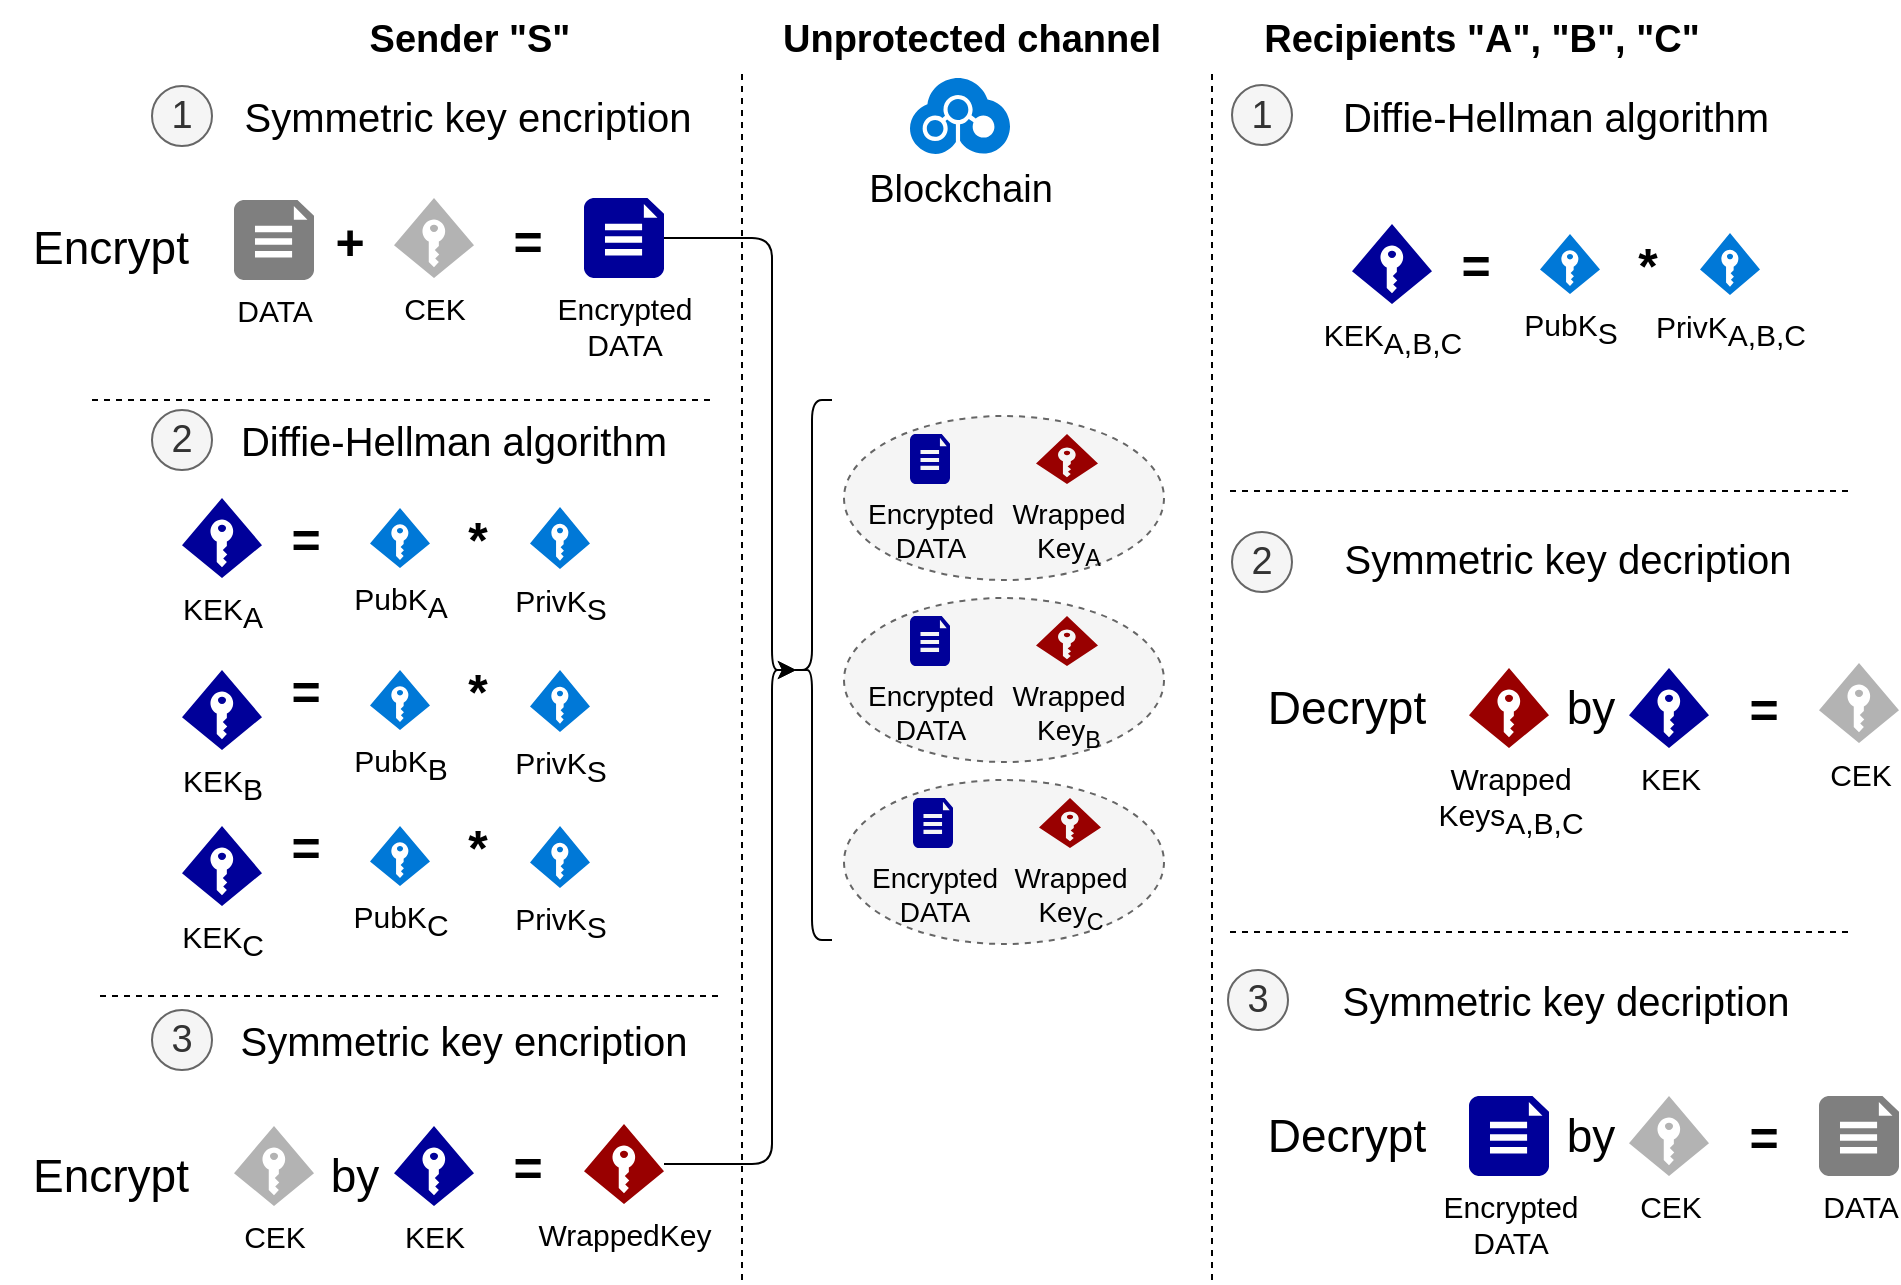 <mxfile version="11.1.2" type="device"><diagram id="K8nw-Frj2NznFkTzzrf4" name="Page-1"><mxGraphModel dx="1038" dy="554" grid="1" gridSize="10" guides="1" tooltips="1" connect="1" arrows="1" fold="1" page="1" pageScale="1" pageWidth="1100" pageHeight="850" math="0" shadow="0"><root><mxCell id="0"/><mxCell id="1" parent="0"/><mxCell id="jH6wzmLvrW6OHqlmwqve-7" value="" style="endArrow=none;dashed=1;html=1;" parent="1" edge="1"><mxGeometry width="50" height="50" relative="1" as="geometry"><mxPoint x="415" y="840" as="sourcePoint"/><mxPoint x="415" y="235" as="targetPoint"/></mxGeometry></mxCell><mxCell id="jH6wzmLvrW6OHqlmwqve-8" value="" style="endArrow=none;dashed=1;html=1;" parent="1" edge="1"><mxGeometry width="50" height="50" relative="1" as="geometry"><mxPoint x="650" y="840" as="sourcePoint"/><mxPoint x="650" y="235" as="targetPoint"/></mxGeometry></mxCell><mxCell id="jH6wzmLvrW6OHqlmwqve-9" value="Sender &quot;S&quot;" style="text;html=1;strokeColor=none;fillColor=none;align=center;verticalAlign=middle;whiteSpace=wrap;rounded=0;fontSize=19;fontStyle=1" parent="1" vertex="1"><mxGeometry x="169" y="200" width="220" height="40" as="geometry"/></mxCell><mxCell id="jH6wzmLvrW6OHqlmwqve-10" value="Unprotected channel" style="text;html=1;strokeColor=none;fillColor=none;align=center;verticalAlign=middle;whiteSpace=wrap;rounded=0;fontSize=19;fontStyle=1" parent="1" vertex="1"><mxGeometry x="420" y="200" width="220" height="40" as="geometry"/></mxCell><mxCell id="jH6wzmLvrW6OHqlmwqve-11" value="Recipients &quot;A&quot;, &quot;B&quot;, &quot;C&quot;" style="text;html=1;strokeColor=none;fillColor=none;align=center;verticalAlign=middle;whiteSpace=wrap;rounded=0;fontSize=19;fontStyle=1" parent="1" vertex="1"><mxGeometry x="660" y="200" width="250" height="40" as="geometry"/></mxCell><mxCell id="jH6wzmLvrW6OHqlmwqve-15" value="" style="endArrow=none;dashed=1;html=1;fontSize=19;entryX=0.99;entryY=1.012;entryDx=0;entryDy=0;entryPerimeter=0;" parent="1" edge="1"><mxGeometry width="50" height="50" relative="1" as="geometry"><mxPoint x="90" y="400" as="sourcePoint"/><mxPoint x="399.824" y="399.941" as="targetPoint"/></mxGeometry></mxCell><mxCell id="jH6wzmLvrW6OHqlmwqve-17" value="CEK" style="shadow=0;dashed=0;html=1;strokeColor=none;fillColor=#B3B3B3;labelPosition=center;verticalLabelPosition=bottom;verticalAlign=top;align=center;shape=mxgraph.azure.access_control;pointerEvents=1;fontSize=15;" parent="1" vertex="1"><mxGeometry x="241" y="299" width="40" height="40" as="geometry"/></mxCell><mxCell id="jH6wzmLvrW6OHqlmwqve-18" value="DATA" style="pointerEvents=1;shadow=0;dashed=0;html=1;strokeColor=none;labelPosition=center;verticalLabelPosition=bottom;verticalAlign=top;align=center;shape=mxgraph.azure.file_2;fillColor=#7F7F7F;fontSize=15;" parent="1" vertex="1"><mxGeometry x="161.0" y="300" width="40" height="40" as="geometry"/></mxCell><mxCell id="jH6wzmLvrW6OHqlmwqve-19" value="&lt;b&gt;&lt;font style=&quot;font-size: 25px&quot;&gt;+&lt;/font&gt;&lt;/b&gt;" style="text;html=1;strokeColor=none;fillColor=none;align=center;verticalAlign=middle;whiteSpace=wrap;rounded=0;fontSize=19;" parent="1" vertex="1"><mxGeometry x="199" y="310" width="40" height="20" as="geometry"/></mxCell><mxCell id="jH6wzmLvrW6OHqlmwqve-20" value="&lt;b&gt;&lt;font style=&quot;font-size: 25px&quot;&gt;=&lt;/font&gt;&lt;/b&gt;" style="text;html=1;strokeColor=none;fillColor=none;align=center;verticalAlign=middle;whiteSpace=wrap;rounded=0;fontSize=19;" parent="1" vertex="1"><mxGeometry x="288.0" y="310" width="40" height="20" as="geometry"/></mxCell><mxCell id="jH6wzmLvrW6OHqlmwqve-21" value="Encrypted&lt;br style=&quot;font-size: 15px;&quot;&gt;DATA" style="pointerEvents=1;shadow=0;dashed=0;html=1;strokeColor=none;labelPosition=center;verticalLabelPosition=bottom;verticalAlign=top;align=center;shape=mxgraph.azure.file_2;fillColor=#000099;fontSize=15;" parent="1" vertex="1"><mxGeometry x="336" y="299" width="40" height="40" as="geometry"/></mxCell><mxCell id="jH6wzmLvrW6OHqlmwqve-26" value="KEK&lt;sub style=&quot;font-size: 15px;&quot;&gt;A&lt;/sub&gt;" style="shadow=0;dashed=0;html=1;strokeColor=none;fillColor=#000099;labelPosition=center;verticalLabelPosition=bottom;verticalAlign=top;align=center;shape=mxgraph.azure.access_control;pointerEvents=1;fontSize=15;" parent="1" vertex="1"><mxGeometry x="135" y="449" width="40" height="40" as="geometry"/></mxCell><mxCell id="jH6wzmLvrW6OHqlmwqve-27" value="&lt;b&gt;&lt;font style=&quot;font-size: 25px&quot;&gt;=&lt;/font&gt;&lt;/b&gt;" style="text;html=1;strokeColor=none;fillColor=none;align=center;verticalAlign=middle;whiteSpace=wrap;rounded=0;fontSize=19;" parent="1" vertex="1"><mxGeometry x="177" y="535.0" width="40" height="20" as="geometry"/></mxCell><mxCell id="jH6wzmLvrW6OHqlmwqve-28" value="PubK&lt;sub style=&quot;font-size: 15px;&quot;&gt;A&lt;/sub&gt;" style="pointerEvents=1;shadow=0;dashed=0;html=1;strokeColor=none;labelPosition=center;verticalLabelPosition=bottom;verticalAlign=top;align=center;shape=mxgraph.azure.access_control;fillColor=#0078D7;fontSize=15;" parent="1" vertex="1"><mxGeometry x="229" y="454" width="30" height="30" as="geometry"/></mxCell><mxCell id="jH6wzmLvrW6OHqlmwqve-31" value="&lt;b&gt;&lt;font style=&quot;font-size: 25px&quot;&gt;*&lt;/font&gt;&lt;/b&gt;" style="text;html=1;strokeColor=none;fillColor=none;align=center;verticalAlign=middle;whiteSpace=wrap;rounded=0;fontSize=19;" parent="1" vertex="1"><mxGeometry x="263" y="459.0" width="40" height="20" as="geometry"/></mxCell><mxCell id="jH6wzmLvrW6OHqlmwqve-32" value="PrivK&lt;span style=&quot;font-size: 15px;&quot;&gt;&lt;sub style=&quot;font-size: 15px;&quot;&gt;S&lt;/sub&gt;&lt;/span&gt;" style="pointerEvents=1;shadow=0;dashed=0;html=1;strokeColor=none;labelPosition=center;verticalLabelPosition=bottom;verticalAlign=top;align=center;shape=mxgraph.azure.access_control;fillColor=#0078D7;fontSize=15;" parent="1" vertex="1"><mxGeometry x="309" y="453.5" width="30" height="31" as="geometry"/></mxCell><mxCell id="jH6wzmLvrW6OHqlmwqve-33" value="Blockchain" style="shadow=0;dashed=0;html=1;strokeColor=none;labelPosition=center;verticalLabelPosition=bottom;verticalAlign=top;align=center;shape=mxgraph.mscae.cloud.blockchain;fillColor=#0079D6;fontSize=19;" parent="1" vertex="1"><mxGeometry x="499" y="239" width="50" height="38" as="geometry"/></mxCell><mxCell id="jH6wzmLvrW6OHqlmwqve-34" value="&lt;b&gt;&lt;font style=&quot;font-size: 25px&quot;&gt;=&lt;/font&gt;&lt;/b&gt;" style="text;html=1;strokeColor=none;fillColor=none;align=center;verticalAlign=middle;whiteSpace=wrap;rounded=0;fontSize=19;" parent="1" vertex="1"><mxGeometry x="762.0" y="322" width="40" height="20" as="geometry"/></mxCell><mxCell id="jH6wzmLvrW6OHqlmwqve-35" value="1" style="ellipse;whiteSpace=wrap;html=1;aspect=fixed;fillColor=#f5f5f5;fontSize=19;strokeColor=#666666;fontColor=#333333;backgroundOutline=1;noLabel=0;shadow=0;" parent="1" vertex="1"><mxGeometry x="120" y="243" width="30" height="30" as="geometry"/></mxCell><mxCell id="jH6wzmLvrW6OHqlmwqve-36" value="2" style="ellipse;whiteSpace=wrap;html=1;aspect=fixed;fillColor=#f5f5f5;fontSize=19;strokeColor=#666666;fontColor=#333333;backgroundOutline=1;noLabel=0;shadow=0;" parent="1" vertex="1"><mxGeometry x="120" y="405" width="30" height="30" as="geometry"/></mxCell><mxCell id="jH6wzmLvrW6OHqlmwqve-37" value="PubK&lt;span style=&quot;font-size: 15px;&quot;&gt;&lt;sub style=&quot;font-size: 15px;&quot;&gt;S&lt;/sub&gt;&lt;/span&gt;" style="pointerEvents=1;shadow=0;dashed=0;html=1;strokeColor=none;labelPosition=center;verticalLabelPosition=bottom;verticalAlign=top;align=center;shape=mxgraph.azure.access_control;fillColor=#0078D7;fontSize=15;" parent="1" vertex="1"><mxGeometry x="814.0" y="317.0" width="30" height="30" as="geometry"/></mxCell><mxCell id="jH6wzmLvrW6OHqlmwqve-38" value="&lt;b&gt;&lt;font style=&quot;font-size: 25px&quot;&gt;*&lt;/font&gt;&lt;/b&gt;" style="text;html=1;strokeColor=none;fillColor=none;align=center;verticalAlign=middle;whiteSpace=wrap;rounded=0;fontSize=19;" parent="1" vertex="1"><mxGeometry x="848" y="322.0" width="40" height="20" as="geometry"/></mxCell><mxCell id="jH6wzmLvrW6OHqlmwqve-39" value="PrivK&lt;span style=&quot;font-size: 15px;&quot;&gt;&lt;sub style=&quot;font-size: 15px;&quot;&gt;A,B,C&lt;/sub&gt;&lt;/span&gt;" style="pointerEvents=1;shadow=0;dashed=0;html=1;strokeColor=none;labelPosition=center;verticalLabelPosition=bottom;verticalAlign=top;align=center;shape=mxgraph.azure.access_control;fillColor=#0078D7;fontSize=15;" parent="1" vertex="1"><mxGeometry x="894.0" y="316.5" width="30" height="31" as="geometry"/></mxCell><mxCell id="jH6wzmLvrW6OHqlmwqve-40" value="PubK&lt;sub style=&quot;font-size: 15px;&quot;&gt;B&lt;/sub&gt;" style="pointerEvents=1;shadow=0;dashed=0;html=1;strokeColor=none;labelPosition=center;verticalLabelPosition=bottom;verticalAlign=top;align=center;shape=mxgraph.azure.access_control;fillColor=#0078D7;fontSize=15;" parent="1" vertex="1"><mxGeometry x="229" y="535" width="30" height="30" as="geometry"/></mxCell><mxCell id="jH6wzmLvrW6OHqlmwqve-41" value="&lt;b&gt;&lt;font style=&quot;font-size: 25px&quot;&gt;*&lt;/font&gt;&lt;/b&gt;" style="text;html=1;strokeColor=none;fillColor=none;align=center;verticalAlign=middle;whiteSpace=wrap;rounded=0;fontSize=19;" parent="1" vertex="1"><mxGeometry x="263" y="535.0" width="40" height="20" as="geometry"/></mxCell><mxCell id="jH6wzmLvrW6OHqlmwqve-42" value="PrivK&lt;span style=&quot;font-size: 15px;&quot;&gt;&lt;sub style=&quot;font-size: 15px;&quot;&gt;S&lt;/sub&gt;&lt;/span&gt;" style="pointerEvents=1;shadow=0;dashed=0;html=1;strokeColor=none;labelPosition=center;verticalLabelPosition=bottom;verticalAlign=top;align=center;shape=mxgraph.azure.access_control;fillColor=#0078D7;fontSize=15;" parent="1" vertex="1"><mxGeometry x="309" y="535" width="30" height="31" as="geometry"/></mxCell><mxCell id="jH6wzmLvrW6OHqlmwqve-47" value="PubK&lt;sub style=&quot;font-size: 15px;&quot;&gt;C&lt;/sub&gt;" style="pointerEvents=1;shadow=0;dashed=0;html=1;strokeColor=none;labelPosition=center;verticalLabelPosition=bottom;verticalAlign=top;align=center;shape=mxgraph.azure.access_control;fillColor=#0078D7;fontSize=15;" parent="1" vertex="1"><mxGeometry x="229" y="613.0" width="30" height="30" as="geometry"/></mxCell><mxCell id="jH6wzmLvrW6OHqlmwqve-48" value="&lt;b&gt;&lt;font style=&quot;font-size: 25px&quot;&gt;*&lt;/font&gt;&lt;/b&gt;" style="text;html=1;strokeColor=none;fillColor=none;align=center;verticalAlign=middle;whiteSpace=wrap;rounded=0;fontSize=19;" parent="1" vertex="1"><mxGeometry x="263" y="613.0" width="40" height="20" as="geometry"/></mxCell><mxCell id="jH6wzmLvrW6OHqlmwqve-49" value="PrivK&lt;span style=&quot;font-size: 15px;&quot;&gt;&lt;sub style=&quot;font-size: 15px;&quot;&gt;S&lt;/sub&gt;&lt;/span&gt;" style="pointerEvents=1;shadow=0;dashed=0;html=1;strokeColor=none;labelPosition=center;verticalLabelPosition=bottom;verticalAlign=top;align=center;shape=mxgraph.azure.access_control;fillColor=#0078D7;fontSize=15;" parent="1" vertex="1"><mxGeometry x="309" y="613" width="30" height="31" as="geometry"/></mxCell><mxCell id="jH6wzmLvrW6OHqlmwqve-56" value="" style="endArrow=none;dashed=1;html=1;fontSize=19;entryX=0.99;entryY=1.012;entryDx=0;entryDy=0;entryPerimeter=0;" parent="1" edge="1"><mxGeometry width="50" height="50" relative="1" as="geometry"><mxPoint x="94" y="698" as="sourcePoint"/><mxPoint x="403.824" y="697.941" as="targetPoint"/></mxGeometry></mxCell><mxCell id="jH6wzmLvrW6OHqlmwqve-57" value="3" style="ellipse;whiteSpace=wrap;html=1;aspect=fixed;fillColor=#f5f5f5;fontSize=19;strokeColor=#666666;fontColor=#333333;backgroundOutline=1;noLabel=0;shadow=0;" parent="1" vertex="1"><mxGeometry x="120" y="705" width="30" height="30" as="geometry"/></mxCell><mxCell id="jH6wzmLvrW6OHqlmwqve-59" value="Encrypt" style="text;html=1;strokeColor=none;fillColor=none;align=center;verticalAlign=middle;whiteSpace=wrap;rounded=0;shadow=0;fontSize=23;" parent="1" vertex="1"><mxGeometry x="44.0" y="773" width="111" height="30" as="geometry"/></mxCell><mxCell id="jH6wzmLvrW6OHqlmwqve-60" value="CEK" style="shadow=0;dashed=0;html=1;strokeColor=none;fillColor=#B3B3B3;labelPosition=center;verticalLabelPosition=bottom;verticalAlign=top;align=center;shape=mxgraph.azure.access_control;pointerEvents=1;fontSize=15;" parent="1" vertex="1"><mxGeometry x="161.0" y="763" width="40" height="40" as="geometry"/></mxCell><mxCell id="jH6wzmLvrW6OHqlmwqve-61" value="by" style="text;html=1;strokeColor=none;fillColor=none;align=center;verticalAlign=middle;whiteSpace=wrap;rounded=0;shadow=0;fontSize=23;" parent="1" vertex="1"><mxGeometry x="205" y="773" width="33" height="30" as="geometry"/></mxCell><mxCell id="jH6wzmLvrW6OHqlmwqve-62" value="KEK" style="shadow=0;dashed=0;html=1;strokeColor=none;fillColor=#000099;labelPosition=center;verticalLabelPosition=bottom;verticalAlign=top;align=center;shape=mxgraph.azure.access_control;pointerEvents=1;fontSize=15;" parent="1" vertex="1"><mxGeometry x="241.0" y="763" width="40" height="40" as="geometry"/></mxCell><mxCell id="jH6wzmLvrW6OHqlmwqve-63" value="&lt;b&gt;&lt;font style=&quot;font-size: 25px&quot;&gt;=&lt;/font&gt;&lt;/b&gt;" style="text;html=1;strokeColor=none;fillColor=none;align=center;verticalAlign=middle;whiteSpace=wrap;rounded=0;fontSize=19;" parent="1" vertex="1"><mxGeometry x="288.0" y="773" width="40" height="20" as="geometry"/></mxCell><mxCell id="jH6wzmLvrW6OHqlmwqve-64" value="WrappedKey" style="shadow=0;dashed=0;html=1;strokeColor=none;fillColor=#990000;labelPosition=center;verticalLabelPosition=bottom;verticalAlign=top;align=center;shape=mxgraph.azure.access_control;pointerEvents=1;fontSize=15;" parent="1" vertex="1"><mxGeometry x="336.0" y="762" width="40" height="40" as="geometry"/></mxCell><mxCell id="jH6wzmLvrW6OHqlmwqve-65" value="" style="endArrow=classic;html=1;fontSize=23;fontColor=#990000;entryX=0.1;entryY=0.5;entryDx=0;entryDy=0;entryPerimeter=0;edgeStyle=orthogonalEdgeStyle;exitX=1;exitY=0.5;exitDx=0;exitDy=0;exitPerimeter=0;" parent="1" source="jH6wzmLvrW6OHqlmwqve-21" target="jH6wzmLvrW6OHqlmwqve-67" edge="1"><mxGeometry width="50" height="50" relative="1" as="geometry"><mxPoint x="360" y="370" as="sourcePoint"/><mxPoint x="442" y="520" as="targetPoint"/><Array as="points"><mxPoint x="430" y="319"/><mxPoint x="430" y="535"/></Array></mxGeometry></mxCell><mxCell id="jH6wzmLvrW6OHqlmwqve-66" value="" style="endArrow=classic;html=1;fontSize=23;fontColor=#990000;entryX=0.1;entryY=0.5;entryDx=0;entryDy=0;entryPerimeter=0;edgeStyle=orthogonalEdgeStyle;" parent="1" source="jH6wzmLvrW6OHqlmwqve-64" target="jH6wzmLvrW6OHqlmwqve-67" edge="1"><mxGeometry width="50" height="50" relative="1" as="geometry"><mxPoint x="381" y="740" as="sourcePoint"/><mxPoint x="440" y="540" as="targetPoint"/><Array as="points"><mxPoint x="430" y="782"/><mxPoint x="430" y="535"/></Array></mxGeometry></mxCell><mxCell id="jH6wzmLvrW6OHqlmwqve-67" value="" style="shape=curlyBracket;whiteSpace=wrap;html=1;rounded=1;shadow=0;fillColor=none;fontSize=19;" parent="1" vertex="1"><mxGeometry x="440" y="400" width="20" height="270" as="geometry"/></mxCell><mxCell id="jH6wzmLvrW6OHqlmwqve-68" value="" style="ellipse;whiteSpace=wrap;html=1;shadow=0;fillColor=#f5f5f5;fontSize=23;fontColor=#333333;dashed=1;strokeColor=#666666;" parent="1" vertex="1"><mxGeometry x="466" y="408" width="160" height="82" as="geometry"/></mxCell><mxCell id="jH6wzmLvrW6OHqlmwqve-69" value="Encrypted&lt;br style=&quot;font-size: 14px;&quot;&gt;DATA" style="pointerEvents=1;shadow=0;dashed=0;html=1;strokeColor=none;labelPosition=center;verticalLabelPosition=bottom;verticalAlign=top;align=center;shape=mxgraph.azure.file_2;fillColor=#000099;fontSize=14;" parent="1" vertex="1"><mxGeometry x="499" y="417" width="20" height="25" as="geometry"/></mxCell><mxCell id="jH6wzmLvrW6OHqlmwqve-70" value="Wrapped&lt;br&gt;Key&lt;sub&gt;A&lt;/sub&gt;" style="shadow=0;dashed=0;html=1;strokeColor=none;fillColor=#990000;labelPosition=center;verticalLabelPosition=bottom;verticalAlign=top;align=center;shape=mxgraph.azure.access_control;pointerEvents=1;fontSize=14;" parent="1" vertex="1"><mxGeometry x="562" y="417" width="31" height="25" as="geometry"/></mxCell><mxCell id="jH6wzmLvrW6OHqlmwqve-73" value="" style="ellipse;whiteSpace=wrap;html=1;shadow=0;fillColor=#f5f5f5;fontSize=23;fontColor=#333333;dashed=1;strokeColor=#666666;" parent="1" vertex="1"><mxGeometry x="466.0" y="499" width="160" height="82" as="geometry"/></mxCell><mxCell id="jH6wzmLvrW6OHqlmwqve-74" value="Encrypted&lt;br style=&quot;font-size: 14px;&quot;&gt;DATA" style="pointerEvents=1;shadow=0;dashed=0;html=1;strokeColor=none;labelPosition=center;verticalLabelPosition=bottom;verticalAlign=top;align=center;shape=mxgraph.azure.file_2;fillColor=#000099;fontSize=14;" parent="1" vertex="1"><mxGeometry x="499" y="508" width="20" height="25" as="geometry"/></mxCell><mxCell id="jH6wzmLvrW6OHqlmwqve-75" value="Wrapped&lt;br&gt;Key&lt;sub&gt;B&lt;/sub&gt;" style="shadow=0;dashed=0;html=1;strokeColor=none;fillColor=#990000;labelPosition=center;verticalLabelPosition=bottom;verticalAlign=top;align=center;shape=mxgraph.azure.access_control;pointerEvents=1;fontSize=14;" parent="1" vertex="1"><mxGeometry x="562" y="508" width="31" height="25" as="geometry"/></mxCell><mxCell id="jH6wzmLvrW6OHqlmwqve-76" value="" style="ellipse;whiteSpace=wrap;html=1;shadow=0;fillColor=#f5f5f5;fontSize=23;fontColor=#333333;dashed=1;strokeColor=#666666;" parent="1" vertex="1"><mxGeometry x="466.0" y="590" width="160" height="82" as="geometry"/></mxCell><mxCell id="jH6wzmLvrW6OHqlmwqve-77" value="Encrypted&lt;br style=&quot;font-size: 14px;&quot;&gt;DATA" style="pointerEvents=1;shadow=0;dashed=0;html=1;strokeColor=none;labelPosition=center;verticalLabelPosition=bottom;verticalAlign=top;align=center;shape=mxgraph.azure.file_2;fillColor=#000099;fontSize=14;" parent="1" vertex="1"><mxGeometry x="500.5" y="599" width="20" height="25" as="geometry"/></mxCell><mxCell id="jH6wzmLvrW6OHqlmwqve-78" value="Wrapped&lt;br&gt;Key&lt;sub&gt;C&lt;/sub&gt;" style="shadow=0;dashed=0;html=1;strokeColor=none;fillColor=#990000;labelPosition=center;verticalLabelPosition=bottom;verticalAlign=top;align=center;shape=mxgraph.azure.access_control;pointerEvents=1;fontSize=14;" parent="1" vertex="1"><mxGeometry x="563.5" y="599" width="31" height="25" as="geometry"/></mxCell><mxCell id="jH6wzmLvrW6OHqlmwqve-79" value="Diffie-Hellman algorithm" style="text;html=1;strokeColor=none;fillColor=none;align=center;verticalAlign=middle;whiteSpace=wrap;rounded=0;shadow=0;fontSize=20;" parent="1" vertex="1"><mxGeometry x="142" y="405.0" width="258" height="30" as="geometry"/></mxCell><mxCell id="jH6wzmLvrW6OHqlmwqve-128" value="Decrypt" style="text;html=1;strokeColor=none;fillColor=none;align=center;verticalAlign=middle;whiteSpace=wrap;rounded=0;shadow=0;fontSize=23;" parent="1" vertex="1"><mxGeometry x="661.5" y="539" width="111" height="30" as="geometry"/></mxCell><mxCell id="jH6wzmLvrW6OHqlmwqve-130" value="by" style="text;html=1;strokeColor=none;fillColor=none;align=center;verticalAlign=middle;whiteSpace=wrap;rounded=0;shadow=0;fontSize=23;" parent="1" vertex="1"><mxGeometry x="822.5" y="539.0" width="33" height="30" as="geometry"/></mxCell><mxCell id="jH6wzmLvrW6OHqlmwqve-131" value="KEK" style="shadow=0;dashed=0;html=1;strokeColor=none;fillColor=#000099;labelPosition=center;verticalLabelPosition=bottom;verticalAlign=top;align=center;shape=mxgraph.azure.access_control;pointerEvents=1;fontSize=15;" parent="1" vertex="1"><mxGeometry x="858.5" y="534.0" width="40" height="40" as="geometry"/></mxCell><mxCell id="jH6wzmLvrW6OHqlmwqve-133" value="Wrapped&lt;br style=&quot;font-size: 15px&quot;&gt;Keys&lt;sub style=&quot;font-size: 15px&quot;&gt;A,B,C&lt;/sub&gt;" style="shadow=0;dashed=0;html=1;strokeColor=none;fillColor=#990000;labelPosition=center;verticalLabelPosition=bottom;verticalAlign=top;align=center;shape=mxgraph.azure.access_control;pointerEvents=1;fontSize=15;" parent="1" vertex="1"><mxGeometry x="778.5" y="534.0" width="40" height="40" as="geometry"/></mxCell><mxCell id="jH6wzmLvrW6OHqlmwqve-134" value="1" style="ellipse;whiteSpace=wrap;html=1;aspect=fixed;fillColor=#f5f5f5;fontSize=19;strokeColor=#666666;fontColor=#333333;backgroundOutline=1;noLabel=0;shadow=0;" parent="1" vertex="1"><mxGeometry x="660" y="242.5" width="30" height="30" as="geometry"/></mxCell><mxCell id="jH6wzmLvrW6OHqlmwqve-135" value="" style="endArrow=none;dashed=1;html=1;fontSize=19;entryX=0.99;entryY=1.012;entryDx=0;entryDy=0;entryPerimeter=0;" parent="1" edge="1"><mxGeometry width="50" height="50" relative="1" as="geometry"><mxPoint x="659" y="445.5" as="sourcePoint"/><mxPoint x="968.824" y="445.441" as="targetPoint"/></mxGeometry></mxCell><mxCell id="jH6wzmLvrW6OHqlmwqve-137" value="2" style="ellipse;whiteSpace=wrap;html=1;aspect=fixed;fillColor=#f5f5f5;fontSize=19;strokeColor=#666666;fontColor=#333333;backgroundOutline=1;noLabel=0;shadow=0;" parent="1" vertex="1"><mxGeometry x="660" y="466" width="30" height="30" as="geometry"/></mxCell><mxCell id="jH6wzmLvrW6OHqlmwqve-138" value="Diffie-Hellman algorithm" style="text;html=1;strokeColor=none;fillColor=none;align=center;verticalAlign=middle;whiteSpace=wrap;rounded=0;shadow=0;fontSize=20;" parent="1" vertex="1"><mxGeometry x="693" y="242.5" width="258" height="30" as="geometry"/></mxCell><mxCell id="jH6wzmLvrW6OHqlmwqve-141" value="" style="endArrow=none;dashed=1;html=1;fontSize=19;entryX=0.99;entryY=1.012;entryDx=0;entryDy=0;entryPerimeter=0;" parent="1" edge="1"><mxGeometry width="50" height="50" relative="1" as="geometry"><mxPoint x="659" y="666" as="sourcePoint"/><mxPoint x="968.824" y="665.941" as="targetPoint"/></mxGeometry></mxCell><mxCell id="jH6wzmLvrW6OHqlmwqve-142" value="3" style="ellipse;whiteSpace=wrap;html=1;aspect=fixed;fillColor=#f5f5f5;fontSize=19;strokeColor=#666666;fontColor=#333333;backgroundOutline=1;noLabel=0;shadow=0;" parent="1" vertex="1"><mxGeometry x="658" y="685.0" width="30" height="30" as="geometry"/></mxCell><mxCell id="jH6wzmLvrW6OHqlmwqve-143" value="Decrypt" style="text;html=1;strokeColor=none;fillColor=none;align=center;verticalAlign=middle;whiteSpace=wrap;rounded=0;shadow=0;fontSize=23;" parent="1" vertex="1"><mxGeometry x="661.5" y="753" width="111" height="30" as="geometry"/></mxCell><mxCell id="jH6wzmLvrW6OHqlmwqve-145" value="Encrypted&lt;br style=&quot;font-size: 15px;&quot;&gt;DATA" style="pointerEvents=1;shadow=0;dashed=0;html=1;strokeColor=none;labelPosition=center;verticalLabelPosition=bottom;verticalAlign=top;align=center;shape=mxgraph.azure.file_2;fillColor=#000099;fontSize=15;" parent="1" vertex="1"><mxGeometry x="778.5" y="748" width="40" height="40" as="geometry"/></mxCell><mxCell id="jH6wzmLvrW6OHqlmwqve-146" value="by" style="text;html=1;strokeColor=none;fillColor=none;align=center;verticalAlign=middle;whiteSpace=wrap;rounded=0;shadow=0;fontSize=23;" parent="1" vertex="1"><mxGeometry x="822.5" y="753" width="33" height="30" as="geometry"/></mxCell><mxCell id="jH6wzmLvrW6OHqlmwqve-147" value="CEK" style="shadow=0;dashed=0;html=1;strokeColor=none;fillColor=#B3B3B3;labelPosition=center;verticalLabelPosition=bottom;verticalAlign=top;align=center;shape=mxgraph.azure.access_control;pointerEvents=1;fontSize=15;" parent="1" vertex="1"><mxGeometry x="858.5" y="748" width="40" height="40" as="geometry"/></mxCell><mxCell id="Lou2tmIj64B-eZe_B_2n-1" value="&lt;b&gt;&lt;font style=&quot;font-size: 25px&quot;&gt;=&lt;/font&gt;&lt;/b&gt;" style="text;html=1;strokeColor=none;fillColor=none;align=center;verticalAlign=middle;whiteSpace=wrap;rounded=0;fontSize=19;" parent="1" vertex="1"><mxGeometry x="177.0" y="459.0" width="40" height="20" as="geometry"/></mxCell><mxCell id="Lou2tmIj64B-eZe_B_2n-2" value="KEK&lt;sub style=&quot;font-size: 15px;&quot;&gt;B&lt;/sub&gt;" style="shadow=0;dashed=0;html=1;strokeColor=none;fillColor=#000099;labelPosition=center;verticalLabelPosition=bottom;verticalAlign=top;align=center;shape=mxgraph.azure.access_control;pointerEvents=1;fontSize=15;" parent="1" vertex="1"><mxGeometry x="135" y="535" width="40" height="40" as="geometry"/></mxCell><mxCell id="Lou2tmIj64B-eZe_B_2n-3" value="KEK&lt;sub style=&quot;font-size: 15px;&quot;&gt;C&lt;/sub&gt;" style="shadow=0;dashed=0;html=1;strokeColor=none;fillColor=#000099;labelPosition=center;verticalLabelPosition=bottom;verticalAlign=top;align=center;shape=mxgraph.azure.access_control;pointerEvents=1;fontSize=15;" parent="1" vertex="1"><mxGeometry x="135" y="613.0" width="40" height="40" as="geometry"/></mxCell><mxCell id="Lou2tmIj64B-eZe_B_2n-4" value="&lt;b&gt;&lt;font style=&quot;font-size: 25px&quot;&gt;=&lt;/font&gt;&lt;/b&gt;" style="text;html=1;strokeColor=none;fillColor=none;align=center;verticalAlign=middle;whiteSpace=wrap;rounded=0;fontSize=19;" parent="1" vertex="1"><mxGeometry x="177.0" y="613.0" width="40" height="20" as="geometry"/></mxCell><mxCell id="Lou2tmIj64B-eZe_B_2n-5" value="Symmetric key encription" style="text;html=1;strokeColor=none;fillColor=none;align=center;verticalAlign=middle;whiteSpace=wrap;rounded=0;shadow=0;fontSize=20;" parent="1" vertex="1"><mxGeometry x="149" y="243" width="258" height="30" as="geometry"/></mxCell><mxCell id="Lou2tmIj64B-eZe_B_2n-6" value="Symmetric key encription" style="text;html=1;strokeColor=none;fillColor=none;align=center;verticalAlign=middle;whiteSpace=wrap;rounded=0;shadow=0;fontSize=20;" parent="1" vertex="1"><mxGeometry x="147" y="705" width="258" height="30" as="geometry"/></mxCell><mxCell id="Lou2tmIj64B-eZe_B_2n-7" value="Encrypt" style="text;html=1;strokeColor=none;fillColor=none;align=center;verticalAlign=middle;whiteSpace=wrap;rounded=0;shadow=0;fontSize=23;" parent="1" vertex="1"><mxGeometry x="44.0" y="309" width="111" height="30" as="geometry"/></mxCell><mxCell id="Lou2tmIj64B-eZe_B_2n-8" value="KEK&lt;sub style=&quot;font-size: 15px;&quot;&gt;A,B,C&lt;/sub&gt;" style="shadow=0;dashed=0;html=1;strokeColor=none;fillColor=#000099;labelPosition=center;verticalLabelPosition=bottom;verticalAlign=top;align=center;shape=mxgraph.azure.access_control;pointerEvents=1;fontSize=15;" parent="1" vertex="1"><mxGeometry x="720.0" y="312.0" width="40" height="40" as="geometry"/></mxCell><mxCell id="Lou2tmIj64B-eZe_B_2n-14" value="Symmetric key decription" style="text;html=1;strokeColor=none;fillColor=none;align=center;verticalAlign=middle;whiteSpace=wrap;rounded=0;shadow=0;fontSize=20;" parent="1" vertex="1"><mxGeometry x="698.5" y="464" width="258" height="30" as="geometry"/></mxCell><mxCell id="Lou2tmIj64B-eZe_B_2n-21" value="&lt;b&gt;&lt;font style=&quot;font-size: 25px&quot;&gt;=&lt;/font&gt;&lt;/b&gt;" style="text;html=1;strokeColor=none;fillColor=none;align=center;verticalAlign=middle;whiteSpace=wrap;rounded=0;fontSize=19;" parent="1" vertex="1"><mxGeometry x="905.5" y="544.0" width="40" height="20" as="geometry"/></mxCell><mxCell id="Lou2tmIj64B-eZe_B_2n-23" value="CEK" style="shadow=0;dashed=0;html=1;strokeColor=none;fillColor=#B3B3B3;labelPosition=center;verticalLabelPosition=bottom;verticalAlign=top;align=center;shape=mxgraph.azure.access_control;pointerEvents=1;fontSize=15;" parent="1" vertex="1"><mxGeometry x="953.5" y="531.5" width="40" height="40" as="geometry"/></mxCell><mxCell id="Lou2tmIj64B-eZe_B_2n-24" value="DATA" style="pointerEvents=1;shadow=0;dashed=0;html=1;strokeColor=none;labelPosition=center;verticalLabelPosition=bottom;verticalAlign=top;align=center;shape=mxgraph.azure.file_2;fillColor=#7F7F7F;fontSize=15;" parent="1" vertex="1"><mxGeometry x="953.5" y="748" width="40" height="40" as="geometry"/></mxCell><mxCell id="Lou2tmIj64B-eZe_B_2n-25" value="&lt;b&gt;&lt;font style=&quot;font-size: 25px&quot;&gt;=&lt;/font&gt;&lt;/b&gt;" style="text;html=1;strokeColor=none;fillColor=none;align=center;verticalAlign=middle;whiteSpace=wrap;rounded=0;fontSize=19;" parent="1" vertex="1"><mxGeometry x="905.5" y="758" width="40" height="20" as="geometry"/></mxCell><mxCell id="Lou2tmIj64B-eZe_B_2n-26" value="Symmetric key decription" style="text;html=1;strokeColor=none;fillColor=none;align=center;verticalAlign=middle;whiteSpace=wrap;rounded=0;shadow=0;fontSize=20;" parent="1" vertex="1"><mxGeometry x="697.5" y="685.0" width="258" height="30" as="geometry"/></mxCell></root></mxGraphModel></diagram><diagram id="vAHy94SlP3zA8Klni5-k" name="Page-2"><mxGraphModel dx="865" dy="462" grid="1" gridSize="10" guides="1" tooltips="1" connect="1" arrows="1" fold="1" page="1" pageScale="1" pageWidth="1100" pageHeight="850" math="0" shadow="0"><root><mxCell id="SsNb9FX3GV59CzNqAkaX-0"/><mxCell id="SsNb9FX3GV59CzNqAkaX-1" parent="SsNb9FX3GV59CzNqAkaX-0"/><mxCell id="kiGuiiTLv8BUpRDZCDA9-0" value="Mainnet" style="shadow=0;dashed=0;html=1;strokeColor=none;labelPosition=center;verticalLabelPosition=bottom;verticalAlign=top;align=center;shape=mxgraph.mscae.cloud.blockchain;fillColor=#0079D6;fontSize=22;" parent="SsNb9FX3GV59CzNqAkaX-1" vertex="1"><mxGeometry x="120" y="200" width="50" height="38" as="geometry"/></mxCell><mxCell id="kiGuiiTLv8BUpRDZCDA9-1" value="Sidechain" style="shadow=0;dashed=0;html=1;strokeColor=none;labelPosition=center;verticalLabelPosition=bottom;verticalAlign=top;align=center;shape=mxgraph.mscae.cloud.blockchain;fillColor=#0079D6;fontSize=22;" parent="SsNb9FX3GV59CzNqAkaX-1" vertex="1"><mxGeometry x="120" y="440" width="50" height="38" as="geometry"/></mxCell><mxCell id="kiGuiiTLv8BUpRDZCDA9-3" value="" style="endArrow=classic;html=1;fontSize=22;exitX=1;exitY=0.67;exitDx=0;exitDy=0;exitPerimeter=0;" parent="SsNb9FX3GV59CzNqAkaX-1" source="kiGuiiTLv8BUpRDZCDA9-0" edge="1"><mxGeometry width="50" height="50" relative="1" as="geometry"><mxPoint x="170" y="217" as="sourcePoint"/><mxPoint x="600" y="225" as="targetPoint"/></mxGeometry></mxCell><mxCell id="kiGuiiTLv8BUpRDZCDA9-4" value="" style="endArrow=classic;html=1;fontSize=22;exitX=1;exitY=0.67;exitDx=0;exitDy=0;exitPerimeter=0;" parent="SsNb9FX3GV59CzNqAkaX-1" source="kiGuiiTLv8BUpRDZCDA9-1" edge="1"><mxGeometry width="50" height="50" relative="1" as="geometry"><mxPoint x="169.8" y="458.904" as="sourcePoint"/><mxPoint x="600" y="466" as="targetPoint"/></mxGeometry></mxCell><mxCell id="kiGuiiTLv8BUpRDZCDA9-6" value="Block #K-100" style="rounded=0;whiteSpace=wrap;html=1;fontSize=14;" parent="SsNb9FX3GV59CzNqAkaX-1" vertex="1"><mxGeometry x="220" y="450" width="90" height="30" as="geometry"/></mxCell><mxCell id="kiGuiiTLv8BUpRDZCDA9-8" value="Block #N" style="rounded=0;whiteSpace=wrap;html=1;fontSize=14;" parent="SsNb9FX3GV59CzNqAkaX-1" vertex="1"><mxGeometry x="220" y="210" width="90" height="30" as="geometry"/></mxCell><mxCell id="kiGuiiTLv8BUpRDZCDA9-9" value="Block #N+10" style="rounded=0;whiteSpace=wrap;html=1;fontSize=14;" parent="SsNb9FX3GV59CzNqAkaX-1" vertex="1"><mxGeometry x="480" y="210" width="90" height="30" as="geometry"/></mxCell><mxCell id="kiGuiiTLv8BUpRDZCDA9-10" value="Block" style="rounded=0;whiteSpace=wrap;html=1;fontSize=14;" parent="SsNb9FX3GV59CzNqAkaX-1" vertex="1"><mxGeometry x="480" y="450" width="90" height="30" as="geometry"/></mxCell><mxCell id="kiGuiiTLv8BUpRDZCDA9-12" value="" style="endArrow=classic;html=1;fontSize=14;entryX=0.5;entryY=1;entryDx=0;entryDy=0;startArrow=oval;startFill=1;" parent="SsNb9FX3GV59CzNqAkaX-1" target="kiGuiiTLv8BUpRDZCDA9-8" edge="1"><mxGeometry width="50" height="50" relative="1" as="geometry"><mxPoint x="265" y="448" as="sourcePoint"/><mxPoint x="290" y="400" as="targetPoint"/></mxGeometry></mxCell><mxCell id="kiGuiiTLv8BUpRDZCDA9-13" value="Data tx" style="text;html=1;resizable=0;points=[];autosize=1;align=center;verticalAlign=top;spacingTop=-4;fontSize=14;" parent="SsNb9FX3GV59CzNqAkaX-1" vertex="1"><mxGeometry x="245" y="330" width="90" height="30" as="geometry"/></mxCell><mxCell id="kiGuiiTLv8BUpRDZCDA9-14" value="signature&lt;br&gt;height" style="text;html=1;strokeColor=none;fillColor=none;align=right;verticalAlign=middle;whiteSpace=wrap;rounded=0;fontSize=14;" parent="SsNb9FX3GV59CzNqAkaX-1" vertex="1"><mxGeometry x="95" y="305" width="150" height="70" as="geometry"/></mxCell><mxCell id="kiGuiiTLv8BUpRDZCDA9-15" value="" style="shape=curlyBracket;whiteSpace=wrap;html=1;rounded=1;fontSize=14;align=center;rotation=180;" parent="SsNb9FX3GV59CzNqAkaX-1" vertex="1"><mxGeometry x="250" y="318" width="10" height="45" as="geometry"/></mxCell><mxCell id="kiGuiiTLv8BUpRDZCDA9-16" value="height-above = 10" style="text;html=1;strokeColor=none;fillColor=none;align=center;verticalAlign=middle;whiteSpace=wrap;rounded=0;fontSize=14;" parent="SsNb9FX3GV59CzNqAkaX-1" vertex="1"><mxGeometry x="330" y="200" width="120" height="20" as="geometry"/></mxCell><mxCell id="kiGuiiTLv8BUpRDZCDA9-17" value="" style="endArrow=classic;html=1;fontSize=14;entryX=0.443;entryY=0.998;entryDx=0;entryDy=0;startArrow=none;startFill=0;dashed=1;entryPerimeter=0;exitX=0.443;exitY=0;exitDx=0;exitDy=0;exitPerimeter=0;" parent="SsNb9FX3GV59CzNqAkaX-1" edge="1"><mxGeometry width="50" height="50" relative="1" as="geometry"><mxPoint x="524.87" y="449.0" as="sourcePoint"/><mxPoint x="524.87" y="238.94" as="targetPoint"/></mxGeometry></mxCell><mxCell id="kiGuiiTLv8BUpRDZCDA9-22" value="Checking the height&lt;br&gt;when height &amp;gt;= height-above&lt;br&gt;then" style="text;html=1;resizable=0;points=[];align=center;verticalAlign=middle;labelBackgroundColor=#ffffff;fontSize=14;" parent="kiGuiiTLv8BUpRDZCDA9-17" vertex="1" connectable="0"><mxGeometry x="0.195" relative="1" as="geometry"><mxPoint x="-94" y="-43.5" as="offset"/></mxGeometry></mxCell><mxCell id="kiGuiiTLv8BUpRDZCDA9-18" value="height-range = 100" style="text;html=1;strokeColor=none;fillColor=none;align=center;verticalAlign=middle;whiteSpace=wrap;rounded=0;fontSize=14;" parent="SsNb9FX3GV59CzNqAkaX-1" vertex="1"><mxGeometry x="207" y="485" width="135" height="20" as="geometry"/></mxCell><mxCell id="kiGuiiTLv8BUpRDZCDA9-19" value="Data tx" style="text;html=1;resizable=0;points=[];autosize=1;align=center;verticalAlign=top;spacingTop=-4;fontSize=14;" parent="SsNb9FX3GV59CzNqAkaX-1" vertex="1"><mxGeometry x="445" y="370" width="90" height="30" as="geometry"/></mxCell><mxCell id="kiGuiiTLv8BUpRDZCDA9-20" value="Mainnet tx ID&lt;br&gt;Mainnet tx Timestamp&lt;br&gt;signature&lt;br&gt;height" style="text;html=1;strokeColor=none;fillColor=none;align=right;verticalAlign=middle;whiteSpace=wrap;rounded=0;fontSize=14;" parent="SsNb9FX3GV59CzNqAkaX-1" vertex="1"><mxGeometry x="309" y="345" width="150" height="70" as="geometry"/></mxCell><mxCell id="kiGuiiTLv8BUpRDZCDA9-21" value="" style="shape=curlyBracket;whiteSpace=wrap;html=1;rounded=1;fontSize=14;align=center;rotation=180;" parent="SsNb9FX3GV59CzNqAkaX-1" vertex="1"><mxGeometry x="456" y="345" width="10" height="70" as="geometry"/></mxCell><mxCell id="kiGuiiTLv8BUpRDZCDA9-24" value="" style="rounded=0;whiteSpace=wrap;html=1;fontSize=14;align=center;fillColor=none;" parent="SsNb9FX3GV59CzNqAkaX-1" vertex="1"><mxGeometry x="317" y="340" width="200" height="80" as="geometry"/></mxCell><mxCell id="kiGuiiTLv8BUpRDZCDA9-26" value="" style="endArrow=classic;html=1;fontSize=14;exitX=0.116;exitY=1;exitDx=0;exitDy=0;exitPerimeter=0;entryX=0.807;entryY=0.013;entryDx=0;entryDy=0;entryPerimeter=0;" parent="SsNb9FX3GV59CzNqAkaX-1" edge="1"><mxGeometry width="50" height="50" relative="1" as="geometry"><mxPoint x="483.56" y="420.0" as="sourcePoint"/><mxPoint x="483.63" y="450.39" as="targetPoint"/></mxGeometry></mxCell><mxCell id="kiGuiiTLv8BUpRDZCDA9-27" value="" style="shape=flexArrow;endArrow=classic;html=1;fontSize=14;dashed=1;" parent="SsNb9FX3GV59CzNqAkaX-1" edge="1"><mxGeometry width="50" height="50" relative="1" as="geometry"><mxPoint x="431" y="305" as="sourcePoint"/><mxPoint x="431" y="340" as="targetPoint"/></mxGeometry></mxCell></root></mxGraphModel></diagram></mxfile>